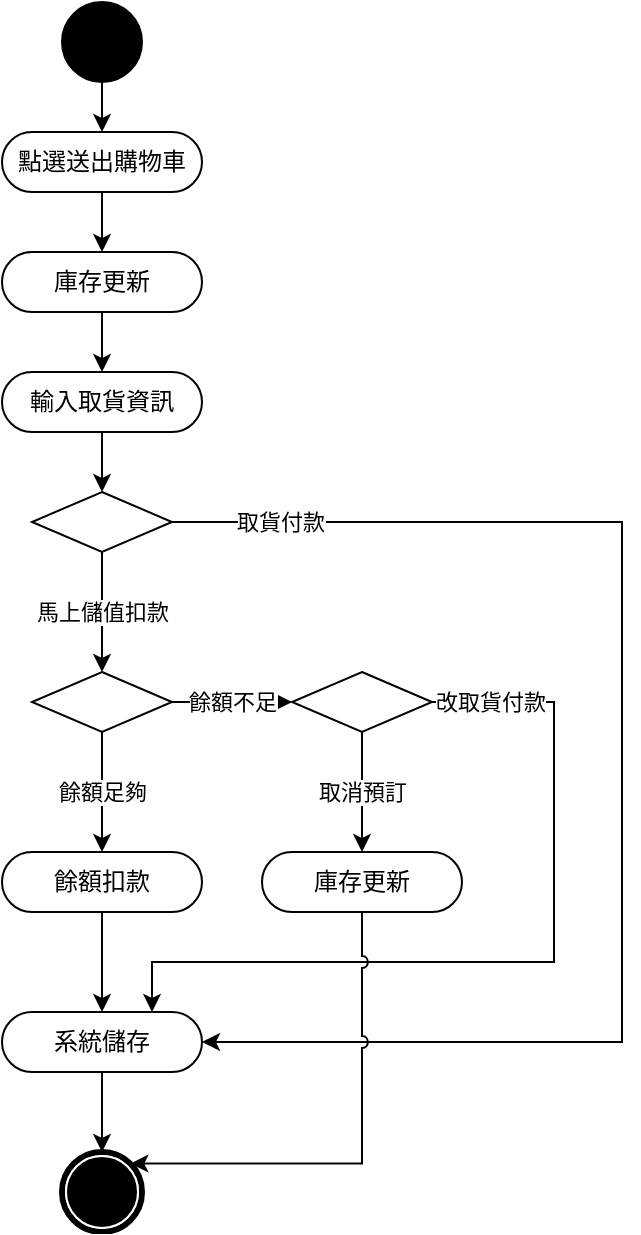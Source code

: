 <mxfile version="12.9.13" type="device"><diagram id="ThlijsiNhPLUusUym8xv" name="第1頁"><mxGraphModel dx="1086" dy="806" grid="1" gridSize="10" guides="1" tooltips="1" connect="1" arrows="1" fold="1" page="1" pageScale="1" pageWidth="827" pageHeight="1169" math="0" shadow="0"><root><mxCell id="0"/><mxCell id="1" parent="0"/><mxCell id="kgNsv6vrkzXFN44BLlfv-1" style="edgeStyle=orthogonalEdgeStyle;rounded=0;orthogonalLoop=1;jettySize=auto;html=1;entryX=0.5;entryY=0;entryDx=0;entryDy=0;" parent="1" source="kgNsv6vrkzXFN44BLlfv-2" target="kgNsv6vrkzXFN44BLlfv-3" edge="1"><mxGeometry relative="1" as="geometry"/></mxCell><mxCell id="kgNsv6vrkzXFN44BLlfv-2" value="" style="ellipse;whiteSpace=wrap;html=1;rounded=0;shadow=0;comic=0;labelBackgroundColor=none;strokeWidth=1;fillColor=#000000;fontFamily=Verdana;fontSize=12;align=center;" parent="1" vertex="1"><mxGeometry x="344" y="270" width="40" height="40" as="geometry"/></mxCell><mxCell id="TETQFuush_XEGd4GJeJ6-1" style="edgeStyle=orthogonalEdgeStyle;rounded=0;orthogonalLoop=1;jettySize=auto;html=1;entryX=0.5;entryY=0;entryDx=0;entryDy=0;" parent="1" source="kgNsv6vrkzXFN44BLlfv-3" target="kgNsv6vrkzXFN44BLlfv-47" edge="1"><mxGeometry relative="1" as="geometry"/></mxCell><mxCell id="kgNsv6vrkzXFN44BLlfv-3" value="點選送出購物車" style="rounded=1;whiteSpace=wrap;html=1;shadow=0;comic=0;labelBackgroundColor=none;strokeWidth=1;fontFamily=Verdana;fontSize=12;align=center;arcSize=50;" parent="1" vertex="1"><mxGeometry x="314" y="335" width="100" height="30" as="geometry"/></mxCell><mxCell id="kgNsv6vrkzXFN44BLlfv-9" style="edgeStyle=orthogonalEdgeStyle;rounded=0;orthogonalLoop=1;jettySize=auto;html=1;entryX=0.5;entryY=0;entryDx=0;entryDy=0;exitX=0.5;exitY=1;exitDx=0;exitDy=0;" parent="1" source="kgNsv6vrkzXFN44BLlfv-18" target="kgNsv6vrkzXFN44BLlfv-54" edge="1"><mxGeometry relative="1" as="geometry"><mxPoint x="364" y="845" as="targetPoint"/><mxPoint x="364" y="835" as="sourcePoint"/></mxGeometry></mxCell><mxCell id="kgNsv6vrkzXFN44BLlfv-19" value="馬上儲值扣款" style="edgeStyle=orthogonalEdgeStyle;rounded=0;orthogonalLoop=1;jettySize=auto;html=1;entryX=0.5;entryY=0;entryDx=0;entryDy=0;" parent="1" source="kgNsv6vrkzXFN44BLlfv-16" target="kgNsv6vrkzXFN44BLlfv-27" edge="1"><mxGeometry relative="1" as="geometry"><mxPoint x="364" y="615" as="targetPoint"/></mxGeometry></mxCell><mxCell id="kgNsv6vrkzXFN44BLlfv-26" value="取貨付款" style="edgeStyle=orthogonalEdgeStyle;rounded=0;orthogonalLoop=1;jettySize=auto;html=1;entryX=1;entryY=0.5;entryDx=0;entryDy=0;" parent="1" source="kgNsv6vrkzXFN44BLlfv-16" target="kgNsv6vrkzXFN44BLlfv-18" edge="1"><mxGeometry x="-0.846" relative="1" as="geometry"><mxPoint x="624" y="930" as="targetPoint"/><Array as="points"><mxPoint x="624" y="530"/><mxPoint x="624" y="790"/></Array><mxPoint as="offset"/></mxGeometry></mxCell><mxCell id="kgNsv6vrkzXFN44BLlfv-16" value="" style="rhombus;whiteSpace=wrap;html=1;" parent="1" vertex="1"><mxGeometry x="329" y="515" width="70" height="30" as="geometry"/></mxCell><mxCell id="kgNsv6vrkzXFN44BLlfv-18" value="系統儲存" style="rounded=1;whiteSpace=wrap;html=1;shadow=0;comic=0;labelBackgroundColor=none;strokeWidth=1;fontFamily=Verdana;fontSize=12;align=center;arcSize=50;" parent="1" vertex="1"><mxGeometry x="314" y="775" width="100" height="30" as="geometry"/></mxCell><mxCell id="kgNsv6vrkzXFN44BLlfv-25" style="edgeStyle=orthogonalEdgeStyle;rounded=0;orthogonalLoop=1;jettySize=auto;html=1;entryX=0.5;entryY=0;entryDx=0;entryDy=0;" parent="1" source="kgNsv6vrkzXFN44BLlfv-23" target="kgNsv6vrkzXFN44BLlfv-16" edge="1"><mxGeometry relative="1" as="geometry"><mxPoint x="364" y="395.0" as="targetPoint"/></mxGeometry></mxCell><mxCell id="kgNsv6vrkzXFN44BLlfv-23" value="輸入取貨資訊" style="rounded=1;whiteSpace=wrap;html=1;shadow=0;comic=0;labelBackgroundColor=none;strokeWidth=1;fontFamily=Verdana;fontSize=12;align=center;arcSize=50;" parent="1" vertex="1"><mxGeometry x="314" y="455" width="100" height="30" as="geometry"/></mxCell><mxCell id="kgNsv6vrkzXFN44BLlfv-28" value="餘額足夠" style="edgeStyle=orthogonalEdgeStyle;rounded=0;orthogonalLoop=1;jettySize=auto;html=1;entryX=0.5;entryY=0;entryDx=0;entryDy=0;" parent="1" source="kgNsv6vrkzXFN44BLlfv-27" target="kgNsv6vrkzXFN44BLlfv-40" edge="1"><mxGeometry relative="1" as="geometry"><mxPoint x="364" y="695" as="targetPoint"/><Array as="points"/></mxGeometry></mxCell><mxCell id="kgNsv6vrkzXFN44BLlfv-29" value="餘額不足" style="edgeStyle=orthogonalEdgeStyle;rounded=0;orthogonalLoop=1;jettySize=auto;html=1;entryX=0;entryY=0.5;entryDx=0;entryDy=0;" parent="1" source="kgNsv6vrkzXFN44BLlfv-27" target="kgNsv6vrkzXFN44BLlfv-58" edge="1"><mxGeometry relative="1" as="geometry"><mxPoint x="474" y="620" as="targetPoint"/></mxGeometry></mxCell><mxCell id="kgNsv6vrkzXFN44BLlfv-27" value="" style="rhombus;whiteSpace=wrap;html=1;" parent="1" vertex="1"><mxGeometry x="329" y="605" width="70" height="30" as="geometry"/></mxCell><mxCell id="kgNsv6vrkzXFN44BLlfv-44" style="edgeStyle=orthogonalEdgeStyle;rounded=0;orthogonalLoop=1;jettySize=auto;html=1;entryX=0.5;entryY=0;entryDx=0;entryDy=0;" parent="1" source="kgNsv6vrkzXFN44BLlfv-40" target="kgNsv6vrkzXFN44BLlfv-18" edge="1"><mxGeometry relative="1" as="geometry"><mxPoint x="364" y="765" as="targetPoint"/></mxGeometry></mxCell><mxCell id="kgNsv6vrkzXFN44BLlfv-40" value="餘額扣款" style="rounded=1;whiteSpace=wrap;html=1;shadow=0;comic=0;labelBackgroundColor=none;strokeWidth=1;fontFamily=Verdana;fontSize=12;align=center;arcSize=50;" parent="1" vertex="1"><mxGeometry x="314" y="695" width="100" height="30" as="geometry"/></mxCell><mxCell id="kgNsv6vrkzXFN44BLlfv-48" style="edgeStyle=orthogonalEdgeStyle;rounded=0;orthogonalLoop=1;jettySize=auto;html=1;entryX=0.5;entryY=0;entryDx=0;entryDy=0;" parent="1" source="kgNsv6vrkzXFN44BLlfv-47" target="kgNsv6vrkzXFN44BLlfv-23" edge="1"><mxGeometry relative="1" as="geometry"><mxPoint x="364" y="245" as="targetPoint"/></mxGeometry></mxCell><mxCell id="kgNsv6vrkzXFN44BLlfv-47" value="庫存更新" style="rounded=1;whiteSpace=wrap;html=1;shadow=0;comic=0;labelBackgroundColor=none;strokeWidth=1;fontFamily=Verdana;fontSize=12;align=center;arcSize=50;" parent="1" vertex="1"><mxGeometry x="314" y="395" width="100" height="30" as="geometry"/></mxCell><mxCell id="kgNsv6vrkzXFN44BLlfv-54" value="" style="shape=mxgraph.bpmn.shape;html=1;verticalLabelPosition=bottom;labelBackgroundColor=#ffffff;verticalAlign=top;perimeter=ellipsePerimeter;outline=end;symbol=terminate;rounded=0;shadow=0;comic=0;strokeWidth=1;fontFamily=Verdana;fontSize=12;align=center;" parent="1" vertex="1"><mxGeometry x="344" y="845" width="40" height="40" as="geometry"/></mxCell><mxCell id="kgNsv6vrkzXFN44BLlfv-59" value="取消預訂" style="edgeStyle=orthogonalEdgeStyle;rounded=0;orthogonalLoop=1;jettySize=auto;html=1;entryX=0.5;entryY=0;entryDx=0;entryDy=0;" parent="1" source="kgNsv6vrkzXFN44BLlfv-58" target="kgNsv6vrkzXFN44BLlfv-61" edge="1"><mxGeometry relative="1" as="geometry"><mxPoint x="509" y="685" as="targetPoint"/></mxGeometry></mxCell><mxCell id="kgNsv6vrkzXFN44BLlfv-60" value="改取貨付款" style="edgeStyle=orthogonalEdgeStyle;rounded=0;orthogonalLoop=1;jettySize=auto;html=1;entryX=0.75;entryY=0;entryDx=0;entryDy=0;jumpStyle=arc;" parent="1" source="kgNsv6vrkzXFN44BLlfv-58" target="kgNsv6vrkzXFN44BLlfv-18" edge="1"><mxGeometry x="-0.864" relative="1" as="geometry"><mxPoint x="564" y="805" as="targetPoint"/><Array as="points"><mxPoint x="590" y="620"/><mxPoint x="590" y="750"/><mxPoint x="389" y="750"/></Array><mxPoint as="offset"/></mxGeometry></mxCell><mxCell id="kgNsv6vrkzXFN44BLlfv-58" value="" style="rhombus;whiteSpace=wrap;html=1;" parent="1" vertex="1"><mxGeometry x="459" y="605" width="70" height="30" as="geometry"/></mxCell><mxCell id="kgNsv6vrkzXFN44BLlfv-62" style="edgeStyle=orthogonalEdgeStyle;rounded=0;orthogonalLoop=1;jettySize=auto;html=1;entryX=0.855;entryY=0.145;entryDx=0;entryDy=0;entryPerimeter=0;jumpStyle=arc;" parent="1" source="kgNsv6vrkzXFN44BLlfv-61" target="kgNsv6vrkzXFN44BLlfv-54" edge="1"><mxGeometry relative="1" as="geometry"><Array as="points"><mxPoint x="494" y="851"/></Array></mxGeometry></mxCell><mxCell id="kgNsv6vrkzXFN44BLlfv-61" value="庫存更新" style="rounded=1;whiteSpace=wrap;html=1;shadow=0;comic=0;labelBackgroundColor=none;strokeWidth=1;fontFamily=Verdana;fontSize=12;align=center;arcSize=50;" parent="1" vertex="1"><mxGeometry x="444" y="695" width="100" height="30" as="geometry"/></mxCell></root></mxGraphModel></diagram></mxfile>